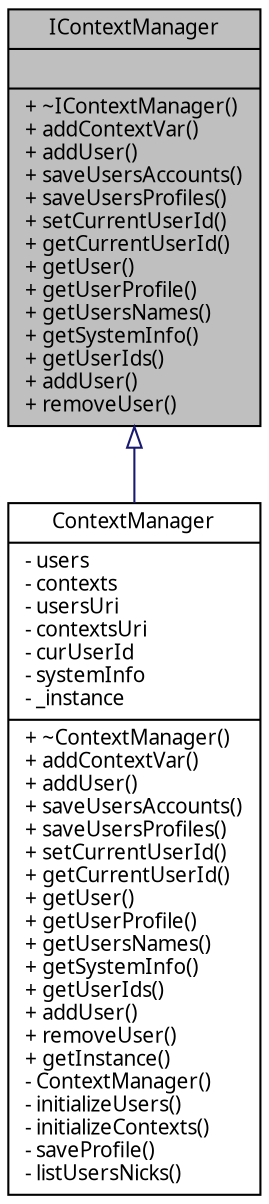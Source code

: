 digraph G
{
  edge [fontname="FreeSans.ttf",fontsize=10,labelfontname="FreeSans.ttf",labelfontsize=10];
  node [fontname="FreeSans.ttf",fontsize=10,shape=record];
  Node1 [label="{IContextManager\n||+ ~IContextManager()\l+ addContextVar()\l+ addUser()\l+ saveUsersAccounts()\l+ saveUsersProfiles()\l+ setCurrentUserId()\l+ getCurrentUserId()\l+ getUser()\l+ getUserProfile()\l+ getUsersNames()\l+ getSystemInfo()\l+ getUserIds()\l+ addUser()\l+ removeUser()\l}",height=0.2,width=0.4,color="black", fillcolor="grey75", style="filled" fontcolor="black"];
  Node1 -> Node2 [dir=back,color="midnightblue",fontsize=10,style="solid",arrowtail="empty",fontname="FreeSans.ttf"];
  Node2 [label="{ContextManager\n|- users\l- contexts\l- usersUri\l- contextsUri\l- curUserId\l- systemInfo\l- _instance\l|+ ~ContextManager()\l+ addContextVar()\l+ addUser()\l+ saveUsersAccounts()\l+ saveUsersProfiles()\l+ setCurrentUserId()\l+ getCurrentUserId()\l+ getUser()\l+ getUserProfile()\l+ getUsersNames()\l+ getSystemInfo()\l+ getUserIds()\l+ addUser()\l+ removeUser()\l+ getInstance()\l- ContextManager()\l- initializeUsers()\l- initializeContexts()\l- saveProfile()\l- listUsersNicks()\l}",height=0.2,width=0.4,color="black", fillcolor="white", style="filled",URL="$classbr_1_1pucrio_1_1telemidia_1_1ginga_1_1core_1_1contextmanager_1_1ContextManager.html"];
}
